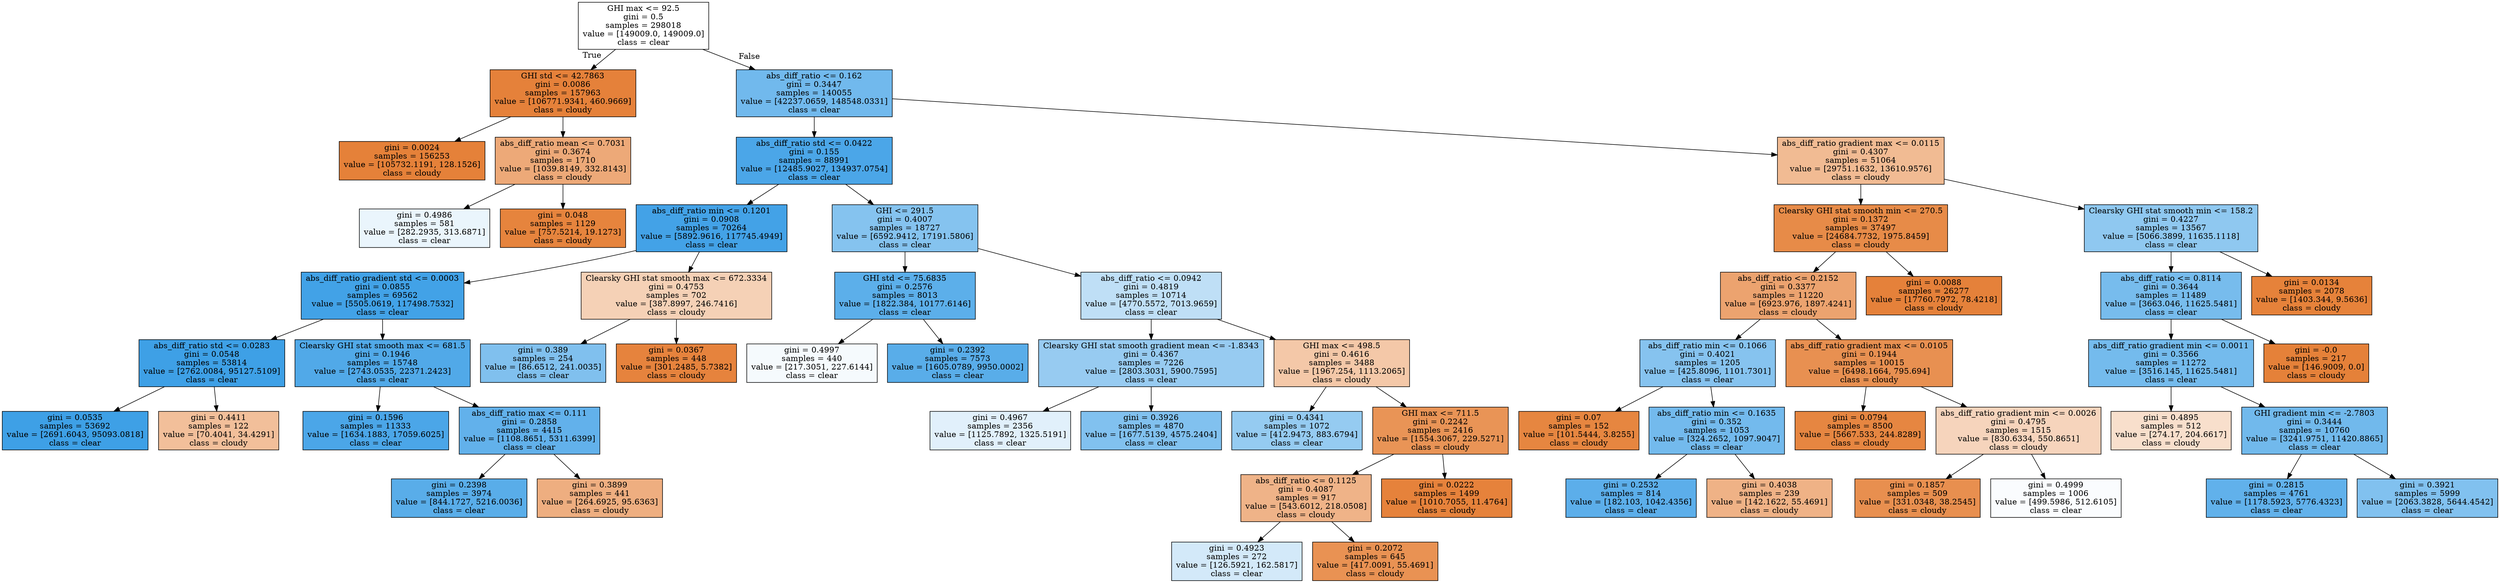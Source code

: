 digraph Tree {
node [shape=box, style="filled", color="black"] ;
0 [label="GHI max <= 92.5\ngini = 0.5\nsamples = 298018\nvalue = [149009.0, 149009.0]\nclass = clear", fillcolor="#399de500"] ;
1 [label="GHI std <= 42.7863\ngini = 0.0086\nsamples = 157963\nvalue = [106771.9341, 460.9669]\nclass = cloudy", fillcolor="#e58139fe"] ;
0 -> 1 [labeldistance=2.5, labelangle=45, headlabel="True"] ;
31 [label="gini = 0.0024\nsamples = 156253\nvalue = [105732.1191, 128.1526]\nclass = cloudy", fillcolor="#e58139ff"] ;
1 -> 31 ;
32 [label="abs_diff_ratio mean <= 0.7031\ngini = 0.3674\nsamples = 1710\nvalue = [1039.8149, 332.8143]\nclass = cloudy", fillcolor="#e58139ad"] ;
1 -> 32 ;
33 [label="gini = 0.4986\nsamples = 581\nvalue = [282.2935, 313.6871]\nclass = clear", fillcolor="#399de51a"] ;
32 -> 33 ;
34 [label="gini = 0.048\nsamples = 1129\nvalue = [757.5214, 19.1273]\nclass = cloudy", fillcolor="#e58139f9"] ;
32 -> 34 ;
2 [label="abs_diff_ratio <= 0.162\ngini = 0.3447\nsamples = 140055\nvalue = [42237.0659, 148548.0331]\nclass = clear", fillcolor="#399de5b6"] ;
0 -> 2 [labeldistance=2.5, labelangle=-45, headlabel="False"] ;
3 [label="abs_diff_ratio std <= 0.0422\ngini = 0.155\nsamples = 88991\nvalue = [12485.9027, 134937.0754]\nclass = clear", fillcolor="#399de5e7"] ;
2 -> 3 ;
7 [label="abs_diff_ratio min <= 0.1201\ngini = 0.0908\nsamples = 70264\nvalue = [5892.9616, 117745.4949]\nclass = clear", fillcolor="#399de5f2"] ;
3 -> 7 ;
21 [label="abs_diff_ratio gradient std <= 0.0003\ngini = 0.0855\nsamples = 69562\nvalue = [5505.0619, 117498.7532]\nclass = clear", fillcolor="#399de5f3"] ;
7 -> 21 ;
25 [label="abs_diff_ratio std <= 0.0283\ngini = 0.0548\nsamples = 53814\nvalue = [2762.0084, 95127.5109]\nclass = clear", fillcolor="#399de5f8"] ;
21 -> 25 ;
47 [label="gini = 0.0535\nsamples = 53692\nvalue = [2691.6043, 95093.0818]\nclass = clear", fillcolor="#399de5f8"] ;
25 -> 47 ;
48 [label="gini = 0.4411\nsamples = 122\nvalue = [70.4041, 34.4291]\nclass = cloudy", fillcolor="#e5813982"] ;
25 -> 48 ;
26 [label="Clearsky GHI stat smooth max <= 681.5\ngini = 0.1946\nsamples = 15748\nvalue = [2743.0535, 22371.2423]\nclass = clear", fillcolor="#399de5e0"] ;
21 -> 26 ;
51 [label="gini = 0.1596\nsamples = 11333\nvalue = [1634.1883, 17059.6025]\nclass = clear", fillcolor="#399de5e7"] ;
26 -> 51 ;
52 [label="abs_diff_ratio max <= 0.111\ngini = 0.2858\nsamples = 4415\nvalue = [1108.8651, 5311.6399]\nclass = clear", fillcolor="#399de5ca"] ;
26 -> 52 ;
53 [label="gini = 0.2398\nsamples = 3974\nvalue = [844.1727, 5216.0036]\nclass = clear", fillcolor="#399de5d6"] ;
52 -> 53 ;
54 [label="gini = 0.3899\nsamples = 441\nvalue = [264.6925, 95.6363]\nclass = cloudy", fillcolor="#e58139a3"] ;
52 -> 54 ;
22 [label="Clearsky GHI stat smooth max <= 672.3334\ngini = 0.4753\nsamples = 702\nvalue = [387.8997, 246.7416]\nclass = cloudy", fillcolor="#e581395d"] ;
7 -> 22 ;
29 [label="gini = 0.389\nsamples = 254\nvalue = [86.6512, 241.0035]\nclass = clear", fillcolor="#399de5a3"] ;
22 -> 29 ;
30 [label="gini = 0.0367\nsamples = 448\nvalue = [301.2485, 5.7382]\nclass = cloudy", fillcolor="#e58139fa"] ;
22 -> 30 ;
8 [label="GHI <= 291.5\ngini = 0.4007\nsamples = 18727\nvalue = [6592.9412, 17191.5806]\nclass = clear", fillcolor="#399de59d"] ;
3 -> 8 ;
11 [label="GHI std <= 75.6835\ngini = 0.2576\nsamples = 8013\nvalue = [1822.384, 10177.6146]\nclass = clear", fillcolor="#399de5d1"] ;
8 -> 11 ;
43 [label="gini = 0.4997\nsamples = 440\nvalue = [217.3051, 227.6144]\nclass = clear", fillcolor="#399de50c"] ;
11 -> 43 ;
44 [label="gini = 0.2392\nsamples = 7573\nvalue = [1605.0789, 9950.0002]\nclass = clear", fillcolor="#399de5d6"] ;
11 -> 44 ;
12 [label="abs_diff_ratio <= 0.0942\ngini = 0.4819\nsamples = 10714\nvalue = [4770.5572, 7013.9659]\nclass = clear", fillcolor="#399de552"] ;
8 -> 12 ;
17 [label="Clearsky GHI stat smooth gradient mean <= -1.8343\ngini = 0.4367\nsamples = 7226\nvalue = [2803.3031, 5900.7595]\nclass = clear", fillcolor="#399de586"] ;
12 -> 17 ;
35 [label="gini = 0.4967\nsamples = 2356\nvalue = [1125.7892, 1325.5191]\nclass = clear", fillcolor="#399de526"] ;
17 -> 35 ;
36 [label="gini = 0.3926\nsamples = 4870\nvalue = [1677.5139, 4575.2404]\nclass = clear", fillcolor="#399de5a2"] ;
17 -> 36 ;
18 [label="GHI max <= 498.5\ngini = 0.4616\nsamples = 3488\nvalue = [1967.254, 1113.2065]\nclass = cloudy", fillcolor="#e581396f"] ;
12 -> 18 ;
19 [label="gini = 0.4341\nsamples = 1072\nvalue = [412.9473, 883.6794]\nclass = clear", fillcolor="#399de588"] ;
18 -> 19 ;
20 [label="GHI max <= 711.5\ngini = 0.2242\nsamples = 2416\nvalue = [1554.3067, 229.5271]\nclass = cloudy", fillcolor="#e58139d9"] ;
18 -> 20 ;
55 [label="abs_diff_ratio <= 0.1125\ngini = 0.4087\nsamples = 917\nvalue = [543.6012, 218.0508]\nclass = cloudy", fillcolor="#e5813999"] ;
20 -> 55 ;
57 [label="gini = 0.4923\nsamples = 272\nvalue = [126.5921, 162.5817]\nclass = clear", fillcolor="#399de538"] ;
55 -> 57 ;
58 [label="gini = 0.2072\nsamples = 645\nvalue = [417.0091, 55.4691]\nclass = cloudy", fillcolor="#e58139dd"] ;
55 -> 58 ;
56 [label="gini = 0.0222\nsamples = 1499\nvalue = [1010.7055, 11.4764]\nclass = cloudy", fillcolor="#e58139fc"] ;
20 -> 56 ;
4 [label="abs_diff_ratio gradient max <= 0.0115\ngini = 0.4307\nsamples = 51064\nvalue = [29751.1632, 13610.9576]\nclass = cloudy", fillcolor="#e581398a"] ;
2 -> 4 ;
5 [label="Clearsky GHI stat smooth min <= 270.5\ngini = 0.1372\nsamples = 37497\nvalue = [24684.7732, 1975.8459]\nclass = cloudy", fillcolor="#e58139eb"] ;
4 -> 5 ;
13 [label="abs_diff_ratio <= 0.2152\ngini = 0.3377\nsamples = 11220\nvalue = [6923.976, 1897.4241]\nclass = cloudy", fillcolor="#e58139b9"] ;
5 -> 13 ;
15 [label="abs_diff_ratio min <= 0.1066\ngini = 0.4021\nsamples = 1205\nvalue = [425.8096, 1101.7301]\nclass = clear", fillcolor="#399de59c"] ;
13 -> 15 ;
39 [label="gini = 0.07\nsamples = 152\nvalue = [101.5444, 3.8255]\nclass = cloudy", fillcolor="#e58139f5"] ;
15 -> 39 ;
40 [label="abs_diff_ratio min <= 0.1635\ngini = 0.352\nsamples = 1053\nvalue = [324.2652, 1097.9047]\nclass = clear", fillcolor="#399de5b4"] ;
15 -> 40 ;
41 [label="gini = 0.2532\nsamples = 814\nvalue = [182.103, 1042.4356]\nclass = clear", fillcolor="#399de5d2"] ;
40 -> 41 ;
42 [label="gini = 0.4038\nsamples = 239\nvalue = [142.1622, 55.4691]\nclass = cloudy", fillcolor="#e581399c"] ;
40 -> 42 ;
16 [label="abs_diff_ratio gradient max <= 0.0105\ngini = 0.1944\nsamples = 10015\nvalue = [6498.1664, 795.694]\nclass = cloudy", fillcolor="#e58139e0"] ;
13 -> 16 ;
23 [label="gini = 0.0794\nsamples = 8500\nvalue = [5667.533, 244.8289]\nclass = cloudy", fillcolor="#e58139f4"] ;
16 -> 23 ;
24 [label="abs_diff_ratio gradient min <= 0.0026\ngini = 0.4795\nsamples = 1515\nvalue = [830.6334, 550.8651]\nclass = cloudy", fillcolor="#e5813956"] ;
16 -> 24 ;
45 [label="gini = 0.1857\nsamples = 509\nvalue = [331.0348, 38.2545]\nclass = cloudy", fillcolor="#e58139e2"] ;
24 -> 45 ;
46 [label="gini = 0.4999\nsamples = 1006\nvalue = [499.5986, 512.6105]\nclass = clear", fillcolor="#399de506"] ;
24 -> 46 ;
14 [label="gini = 0.0088\nsamples = 26277\nvalue = [17760.7972, 78.4218]\nclass = cloudy", fillcolor="#e58139fe"] ;
5 -> 14 ;
6 [label="Clearsky GHI stat smooth min <= 158.2\ngini = 0.4227\nsamples = 13567\nvalue = [5066.3899, 11635.1118]\nclass = clear", fillcolor="#399de590"] ;
4 -> 6 ;
9 [label="abs_diff_ratio <= 0.8114\ngini = 0.3644\nsamples = 11489\nvalue = [3663.046, 11625.5481]\nclass = clear", fillcolor="#399de5af"] ;
6 -> 9 ;
27 [label="abs_diff_ratio gradient min <= 0.0011\ngini = 0.3566\nsamples = 11272\nvalue = [3516.145, 11625.5481]\nclass = clear", fillcolor="#399de5b2"] ;
9 -> 27 ;
37 [label="gini = 0.4895\nsamples = 512\nvalue = [274.17, 204.6617]\nclass = cloudy", fillcolor="#e5813941"] ;
27 -> 37 ;
38 [label="GHI gradient min <= -2.7803\ngini = 0.3444\nsamples = 10760\nvalue = [3241.9751, 11420.8865]\nclass = clear", fillcolor="#399de5b7"] ;
27 -> 38 ;
49 [label="gini = 0.2815\nsamples = 4761\nvalue = [1178.5923, 5776.4323]\nclass = clear", fillcolor="#399de5cb"] ;
38 -> 49 ;
50 [label="gini = 0.3921\nsamples = 5999\nvalue = [2063.3828, 5644.4542]\nclass = clear", fillcolor="#399de5a2"] ;
38 -> 50 ;
28 [label="gini = -0.0\nsamples = 217\nvalue = [146.9009, 0.0]\nclass = cloudy", fillcolor="#e58139ff"] ;
9 -> 28 ;
10 [label="gini = 0.0134\nsamples = 2078\nvalue = [1403.344, 9.5636]\nclass = cloudy", fillcolor="#e58139fd"] ;
6 -> 10 ;
}
